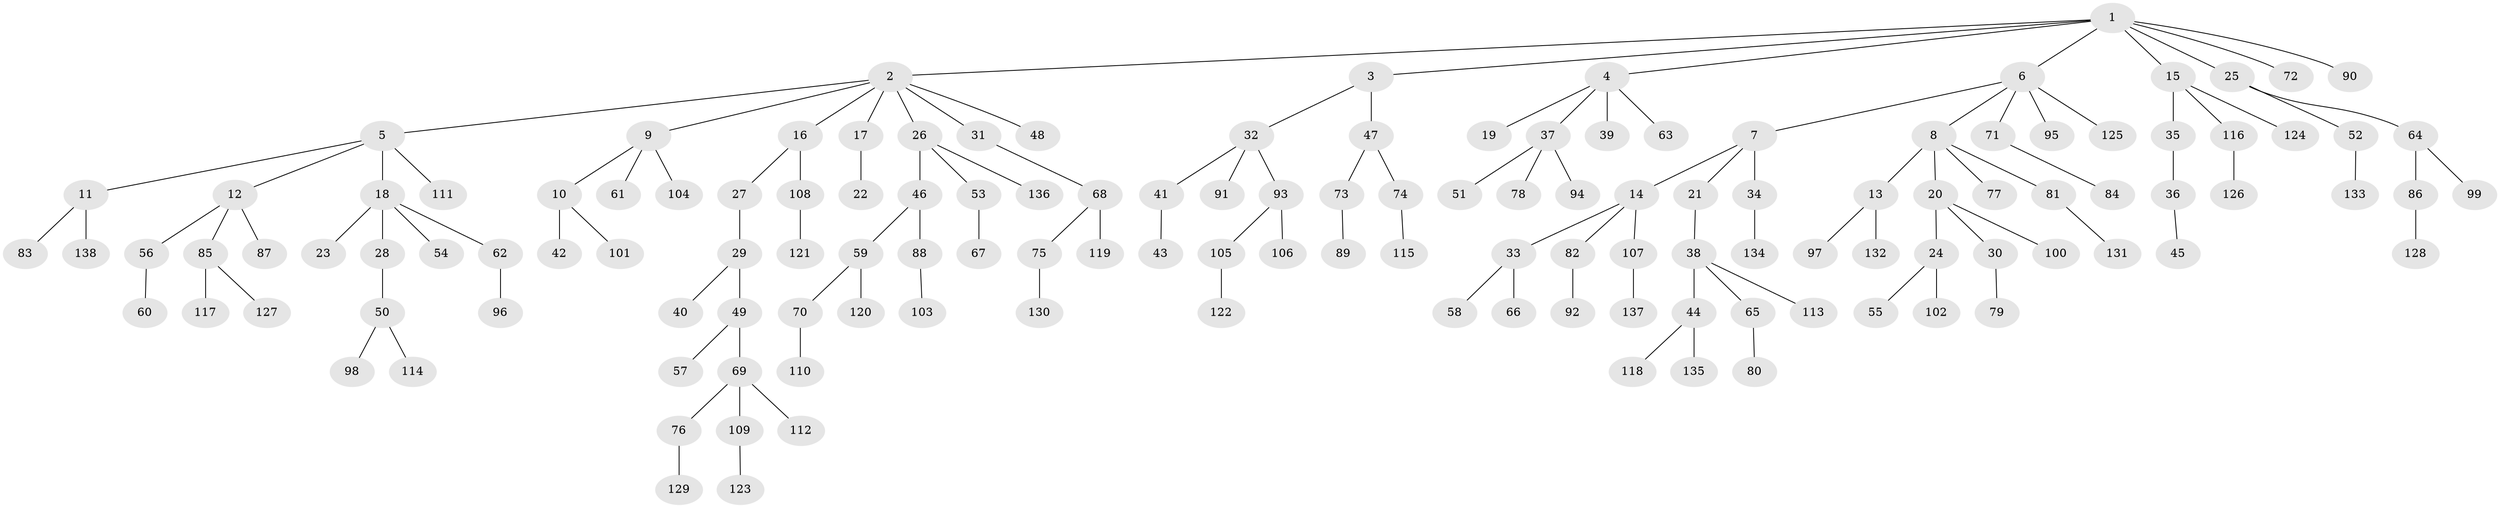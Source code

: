 // Generated by graph-tools (version 1.1) at 2025/02/03/09/25 03:02:22]
// undirected, 138 vertices, 137 edges
graph export_dot {
graph [start="1"]
  node [color=gray90,style=filled];
  1;
  2;
  3;
  4;
  5;
  6;
  7;
  8;
  9;
  10;
  11;
  12;
  13;
  14;
  15;
  16;
  17;
  18;
  19;
  20;
  21;
  22;
  23;
  24;
  25;
  26;
  27;
  28;
  29;
  30;
  31;
  32;
  33;
  34;
  35;
  36;
  37;
  38;
  39;
  40;
  41;
  42;
  43;
  44;
  45;
  46;
  47;
  48;
  49;
  50;
  51;
  52;
  53;
  54;
  55;
  56;
  57;
  58;
  59;
  60;
  61;
  62;
  63;
  64;
  65;
  66;
  67;
  68;
  69;
  70;
  71;
  72;
  73;
  74;
  75;
  76;
  77;
  78;
  79;
  80;
  81;
  82;
  83;
  84;
  85;
  86;
  87;
  88;
  89;
  90;
  91;
  92;
  93;
  94;
  95;
  96;
  97;
  98;
  99;
  100;
  101;
  102;
  103;
  104;
  105;
  106;
  107;
  108;
  109;
  110;
  111;
  112;
  113;
  114;
  115;
  116;
  117;
  118;
  119;
  120;
  121;
  122;
  123;
  124;
  125;
  126;
  127;
  128;
  129;
  130;
  131;
  132;
  133;
  134;
  135;
  136;
  137;
  138;
  1 -- 2;
  1 -- 3;
  1 -- 4;
  1 -- 6;
  1 -- 15;
  1 -- 25;
  1 -- 72;
  1 -- 90;
  2 -- 5;
  2 -- 9;
  2 -- 16;
  2 -- 17;
  2 -- 26;
  2 -- 31;
  2 -- 48;
  3 -- 32;
  3 -- 47;
  4 -- 19;
  4 -- 37;
  4 -- 39;
  4 -- 63;
  5 -- 11;
  5 -- 12;
  5 -- 18;
  5 -- 111;
  6 -- 7;
  6 -- 8;
  6 -- 71;
  6 -- 95;
  6 -- 125;
  7 -- 14;
  7 -- 21;
  7 -- 34;
  8 -- 13;
  8 -- 20;
  8 -- 77;
  8 -- 81;
  9 -- 10;
  9 -- 61;
  9 -- 104;
  10 -- 42;
  10 -- 101;
  11 -- 83;
  11 -- 138;
  12 -- 56;
  12 -- 85;
  12 -- 87;
  13 -- 97;
  13 -- 132;
  14 -- 33;
  14 -- 82;
  14 -- 107;
  15 -- 35;
  15 -- 116;
  15 -- 124;
  16 -- 27;
  16 -- 108;
  17 -- 22;
  18 -- 23;
  18 -- 28;
  18 -- 54;
  18 -- 62;
  20 -- 24;
  20 -- 30;
  20 -- 100;
  21 -- 38;
  24 -- 55;
  24 -- 102;
  25 -- 52;
  25 -- 64;
  26 -- 46;
  26 -- 53;
  26 -- 136;
  27 -- 29;
  28 -- 50;
  29 -- 40;
  29 -- 49;
  30 -- 79;
  31 -- 68;
  32 -- 41;
  32 -- 91;
  32 -- 93;
  33 -- 58;
  33 -- 66;
  34 -- 134;
  35 -- 36;
  36 -- 45;
  37 -- 51;
  37 -- 78;
  37 -- 94;
  38 -- 44;
  38 -- 65;
  38 -- 113;
  41 -- 43;
  44 -- 118;
  44 -- 135;
  46 -- 59;
  46 -- 88;
  47 -- 73;
  47 -- 74;
  49 -- 57;
  49 -- 69;
  50 -- 98;
  50 -- 114;
  52 -- 133;
  53 -- 67;
  56 -- 60;
  59 -- 70;
  59 -- 120;
  62 -- 96;
  64 -- 86;
  64 -- 99;
  65 -- 80;
  68 -- 75;
  68 -- 119;
  69 -- 76;
  69 -- 109;
  69 -- 112;
  70 -- 110;
  71 -- 84;
  73 -- 89;
  74 -- 115;
  75 -- 130;
  76 -- 129;
  81 -- 131;
  82 -- 92;
  85 -- 117;
  85 -- 127;
  86 -- 128;
  88 -- 103;
  93 -- 105;
  93 -- 106;
  105 -- 122;
  107 -- 137;
  108 -- 121;
  109 -- 123;
  116 -- 126;
}
